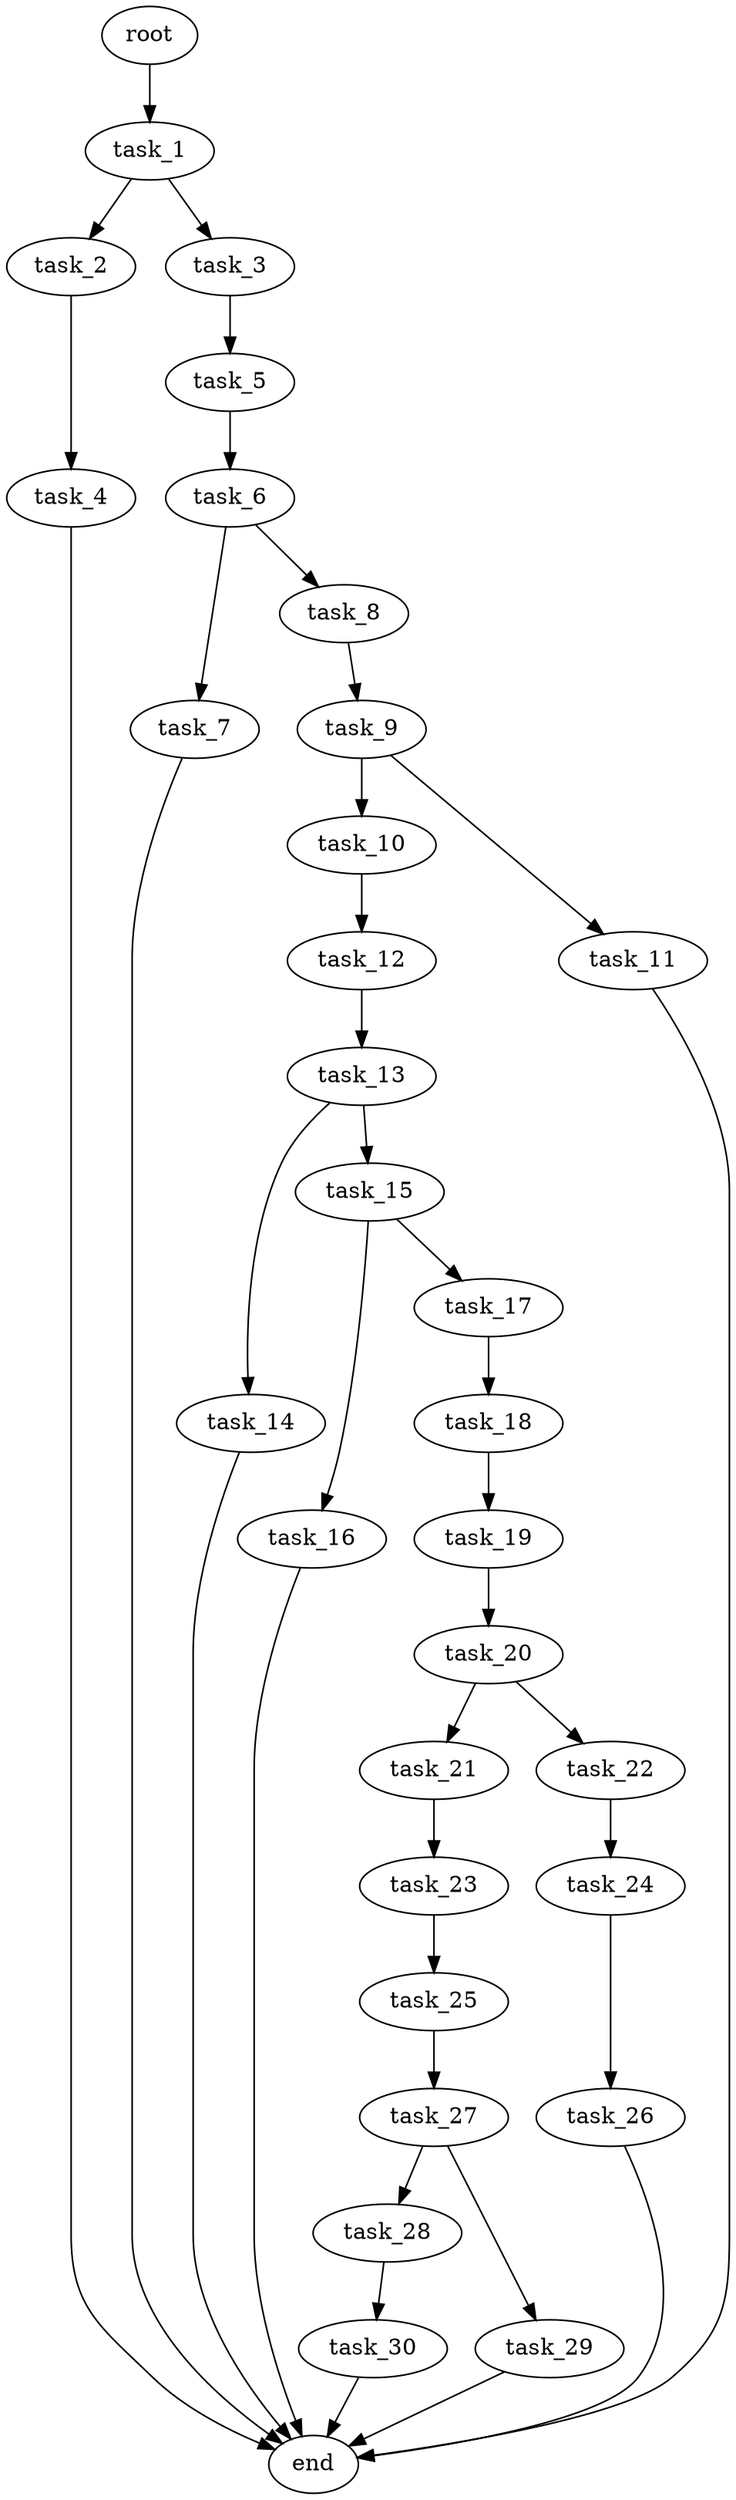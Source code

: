 digraph G {
  root [size="0.000000e+00"];
  task_1 [size="7.625345e+10"];
  task_2 [size="5.394251e+10"];
  task_3 [size="7.786486e+10"];
  task_4 [size="5.304006e+10"];
  task_5 [size="6.718389e+07"];
  task_6 [size="3.242236e+10"];
  task_7 [size="1.957479e+09"];
  task_8 [size="9.291057e+10"];
  task_9 [size="8.787340e+10"];
  task_10 [size="8.316824e+10"];
  task_11 [size="3.075834e+10"];
  task_12 [size="5.801937e+09"];
  task_13 [size="8.780218e+10"];
  task_14 [size="9.469548e+10"];
  task_15 [size="8.574489e+09"];
  task_16 [size="4.860419e+10"];
  task_17 [size="6.930560e+09"];
  task_18 [size="7.606261e+10"];
  task_19 [size="7.658578e+10"];
  task_20 [size="1.284786e+10"];
  task_21 [size="4.753348e+10"];
  task_22 [size="5.498486e+10"];
  task_23 [size="2.651301e+10"];
  task_24 [size="8.724458e+10"];
  task_25 [size="4.231956e+10"];
  task_26 [size="2.118770e+10"];
  task_27 [size="5.393422e+10"];
  task_28 [size="7.299581e+10"];
  task_29 [size="2.012309e+10"];
  task_30 [size="3.117851e+10"];
  end [size="0.000000e+00"];

  root -> task_1 [size="1.000000e-12"];
  task_1 -> task_2 [size="5.394251e+08"];
  task_1 -> task_3 [size="7.786486e+08"];
  task_2 -> task_4 [size="5.304006e+08"];
  task_3 -> task_5 [size="6.718389e+05"];
  task_4 -> end [size="1.000000e-12"];
  task_5 -> task_6 [size="3.242236e+08"];
  task_6 -> task_7 [size="1.957479e+07"];
  task_6 -> task_8 [size="9.291057e+08"];
  task_7 -> end [size="1.000000e-12"];
  task_8 -> task_9 [size="8.787340e+08"];
  task_9 -> task_10 [size="8.316824e+08"];
  task_9 -> task_11 [size="3.075834e+08"];
  task_10 -> task_12 [size="5.801937e+07"];
  task_11 -> end [size="1.000000e-12"];
  task_12 -> task_13 [size="8.780218e+08"];
  task_13 -> task_14 [size="9.469548e+08"];
  task_13 -> task_15 [size="8.574489e+07"];
  task_14 -> end [size="1.000000e-12"];
  task_15 -> task_16 [size="4.860419e+08"];
  task_15 -> task_17 [size="6.930560e+07"];
  task_16 -> end [size="1.000000e-12"];
  task_17 -> task_18 [size="7.606261e+08"];
  task_18 -> task_19 [size="7.658578e+08"];
  task_19 -> task_20 [size="1.284786e+08"];
  task_20 -> task_21 [size="4.753348e+08"];
  task_20 -> task_22 [size="5.498486e+08"];
  task_21 -> task_23 [size="2.651301e+08"];
  task_22 -> task_24 [size="8.724458e+08"];
  task_23 -> task_25 [size="4.231956e+08"];
  task_24 -> task_26 [size="2.118770e+08"];
  task_25 -> task_27 [size="5.393422e+08"];
  task_26 -> end [size="1.000000e-12"];
  task_27 -> task_28 [size="7.299581e+08"];
  task_27 -> task_29 [size="2.012309e+08"];
  task_28 -> task_30 [size="3.117851e+08"];
  task_29 -> end [size="1.000000e-12"];
  task_30 -> end [size="1.000000e-12"];
}
